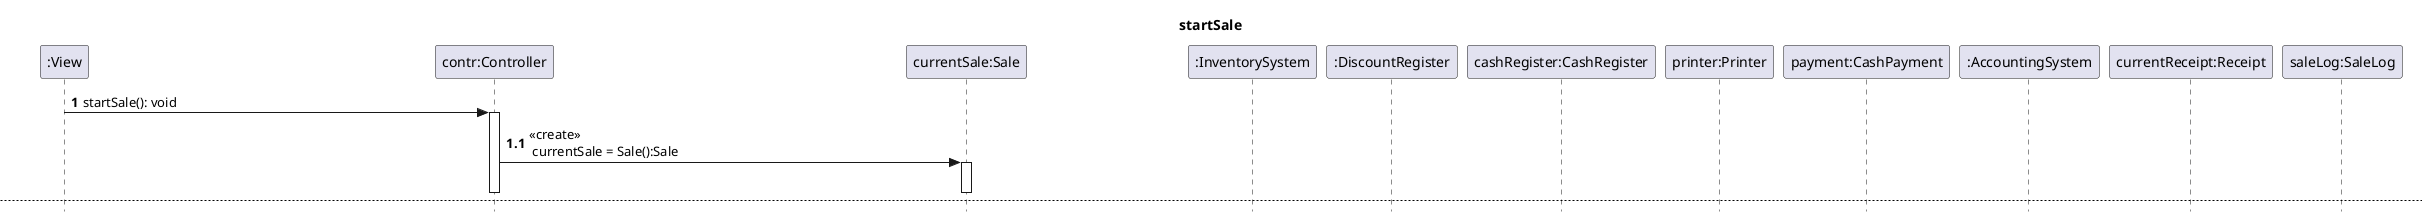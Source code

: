 @startuml
skinparam style strictuml

'autoactivate on 'TODO activationbars!!!!!!!
' actor user
hide unlinked
title "startSale"
participant ":View" as View
participant "contr:Controller" as contr
participant "currentSale:Sale" as currentSale

autonumber 1
View -> contr : startSale(): void
activate contr

autonumber 1.1
'contr -> currentSale :  <<create>> \n currentSale = Sale(printer: Printer):Sale
contr -> currentSale :  <<create>> \n currentSale = Sale():Sale
activate currentSale
deactivate currentSale
deactivate contr

autonumber stop

newpage registerItem
'REGISTERITEM
hide unlinked
participant ":InventorySystem" as InventorySystem

loop moreItems
'[validIdentifier]
    alt multipleItem
        autonumber 1
        View -> contr : saleInfo = registerItem(itemID:int, quantity:int) : CurrentSaleDTO
        activate contr

        autonumber 1.1
'        contr -> InventorySystem : itemInfo = registerItem(itemID:int):ItemDTO
        contr -> InventorySystem : itemInfo = getItemInfo(itemID:int):ItemDTO
        activate InventorySystem
        alt invalidItem
        autonumber 1.1.1
        contr <-- InventorySystem : itemNotFound(itemID:int)
        deactivate InventorySystem
        autonumber 1.2
        View <-- contr : itemNotFound(itemID:int)

        else else
        deactivate InventorySystem
        note right: InventorySystem creates ItemDTO

        autonumber 1.2
        contr -> currentSale : saleInfo = addItem(itemInfo:ItemDTO, quantity:int) : CurrentSaleDTO
        activate currentSale
        opt !newItem
            autonumber 1.2.1
            currentSale -> currentSale : increaseQuantity(quantity:int) : void
            activate currentSale
            deactivate currentSale
        end
        autonumber 1.2.2
        currentSale -> currentSale : calculationOfPrice() : void
        activate currentSale
        deactivate currentSale
        deactivate currentSale
        deactivate contr
        end

    else else
        autonumber 1
        View -> contr : saleInfo = registerItem(itemID:int) : CurrentSaleDTO
        activate contr

        autonumber 1.1
'        create InventorySystem
        contr -> InventorySystem : itemInfo = registerItem(itemID:int):ItemDTO
        activate InventorySystem
        alt invalidItem

        autonumber 1.1.1
        contr <-- InventorySystem : itemNotFound(itemID:int)
        deactivate InventorySystem
        autonumber 1.2
        View <-- contr : itemNotFound(itemID:int)

        else else
        deactivate InventorySystem


        autonumber 1.2
        contr -> currentSale : saleInfo = addItem(itemInfo:ItemDTO) : CurrentSaleDTO
        activate currentSale
    opt !newItem
        autonumber 1.2.1
        currentSale -> currentSale : increaseQuantity() : void
        activate currentSale
        deactivate currentSale
    end
    autonumber 1.2.2
    currentSale -> currentSale : calculationOfPrice() : void
    activate currentSale
    deactivate currentSale
    deactivate currentSale
    deactivate contr
end
end

autonumber stop
newpage EndSale
autonumber 1
View -> contr : saleInfo = endSale() : SaleDTO
activate contr
autonumber 1.1
contr -> currentSale : saleInfo = endSale (): SaleDTO
activate currentSale
deactivate currentSale
deactivate contr
note right: Sale creates saleDTO

autonumber stop
newpage discountRequest
participant ":DiscountRegister" as DiscountRegister
participant ":Sale" as Sale
autonumber 1
View -> contr : saleInfo = discountRequest(customerID:int): SaleDTO
activate contr
note right : gets new SaleDTO after discount
autonumber 1.1
'create DiscountRegister
contr -> DiscountRegister : discount = DiscountRequest(customerID:int, saleInfo:SaleDTO):DiscountDTO
activate DiscountRegister
deactivate DiscountRegister
note right: Discount creates discountDTO
autonumber 1.2
contr -> currentSale : saleInfo = applyDiscount(discount:DiscountDTO): SaleDTO
activate currentSale
deactivate currentSale
deactivate contr
note right: discountDTO is used by currentSale \nto create a new SaleDTO.

autonumber stop
newpage addPayment
participant "cashRegister:CashRegister" as cashRegister
participant "printer:Printer" as printer
participant "payment:CashPayment" as payment
participant ":AccountingSystem" as AccountingSystem
participant "currentReceipt:Receipt" as currentReceipt
participant "saleLog:SaleLog" as saleLog
autonumber 1
'View -> contr : changeAmount = pay(payment:CashPayment) : Amount
View -> contr : changeAmount = pay(paidAmt:Amount) : Amount
activate contr
autonumber 1.1
contr -> payment : <<create>> \npayment = CashPayment(paidAmt:Amount) : CashPayment
activate payment
deactivate payment
autonumber 1.2
contr -> currentSale : saleInfo = pay(payment:CashPayment) : SaleDTO
activate currentSale
autonumber 1.2.1
currentSale -> payment : calculateTotalCost(paidSale:Sale):void
activate payment
deactivate payment
deactivate currentSale
autonumber 1.3
contr -> cashRegister : addPayment (payment:CashPayment) : void
activate cashRegister
deactivate cashRegister


autonumber 1.4
contr -> saleLog:logSale(saleInfo:SaleDTO):void
activate saleLog
deactivate saleLog

autonumber 1.5
contr -> InventorySystem : updateInventory(saleInfo:SaleDTO):void
activate InventorySystem
deactivate InventorySystem
autonumber 1.6
contr -> AccountingSystem : updateToAccounting(saleInfo:SaleDTO): void
activate AccountingSystem
deactivate AccountingSystem
autonumber 1.7
contr -> currentSale : printReceipt(printer:Printer) : void
activate currentSale
autonumber 1.7.1
currentSale -> currentReceipt : <<create>>\nReceipt(saleInfo:SaleDTO, printer: Printer) : Receipt
activate currentReceipt
deactivate currentReceipt
autonumber 1.7.2
currentSale -> printer :printReceipt(currentReceipt:Receipt):void
activate printer
deactivate printer
deactivate currentSale
deactivate contr
autonumber stop
@enduml

@startuml
skinparam style strictuml
participant ":Main" as Main
participant ":View" as View
participant "contr:Controller" as contr
participant "saleLog:SaleLog" as saleLog
participant "printer:Printer" as printer
participant "cashRegister:CashRegister" as cashRegister
participant ":DiscountRegister" as DiscountRegister
participant ":AccountingSystem" as AccountingSystem
participant ":InventorySystem" as InventorySystem
' user -> Main: main()
' create Printer
autonumber 1
Main -> printer : <<create>>\n printer = Printer():Printer
activate printer
deactivate printer

' create contr
autonumber 2
Main -> SaleLog : <<create>>\n saleLog = SaleLog():SaleLog
activate SaleLog
deactivate SaleLog
autonumber 3
Main -> contr : <<create>>\n contr = Controller(printer: Printer, saleLog:SaleLog):Controller
activate contr

' create CashRegister
autonumber 3.1
contr -> cashRegister : <<create>>\n cashRegister = CashRegister(initialAmount: int):CashRegister
activate cashRegister
deactivate cashRegister

' create AccountingSystem
autonumber 3.2
contr -> AccountingSystem : <<create>>\n AccountingSystem():AccountingSystem
activate AccountingSystem
deactivate AccountingSystem

' create DiscountRegister
autonumber 3.3
contr -> DiscountRegister : <<create>>\n DiscountRegister():DiscountRegister
activate DiscountRegister
deactivate DiscountRegister

' create InventorySystem
autonumber 3.4
contr -> InventorySystem: <<create>>\n InventorySystem():InventorySystem
activate InventorySystem
deactivate InventorySystem
deactivate contr

' create View
autonumber 4
Main -> View : <<create>>\n View(contr: Controller):View
activate View
deactivate View

@enduml
